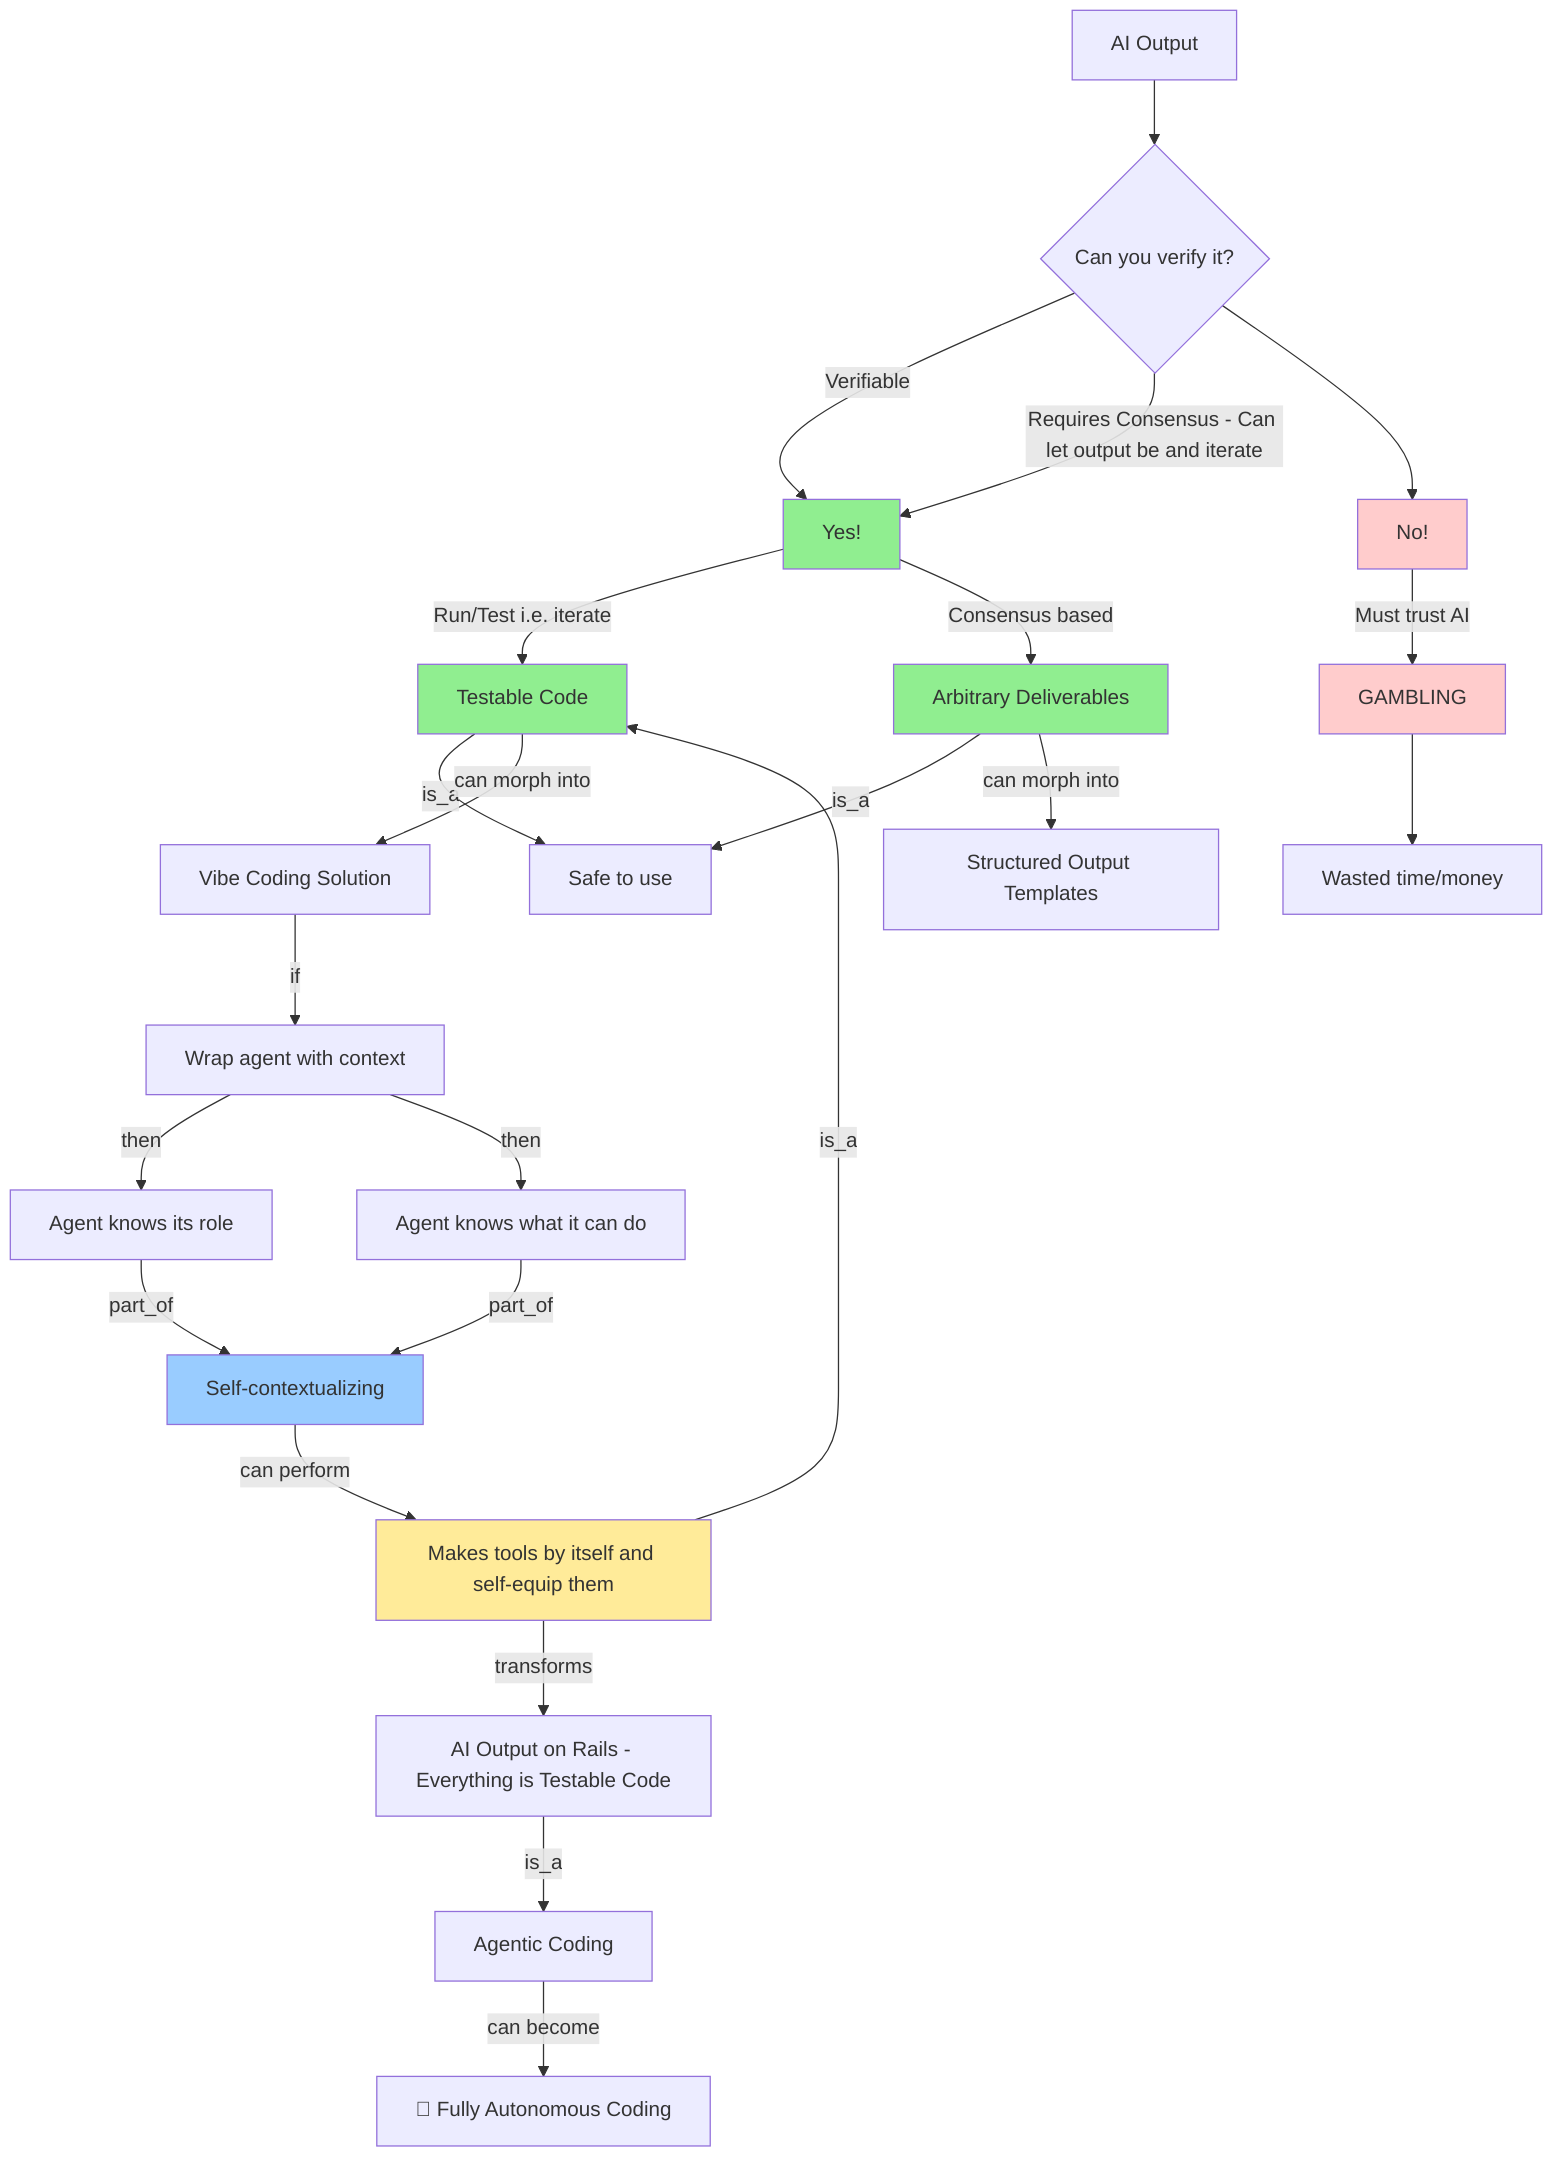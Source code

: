 flowchart TD
    A[AI Output] --> B{Can you verify it?}
    B -->|Verifiable| N[Yes!]
    N -->|Run/Test i.e. iterate| C[Testable Code]
    B -->|Requires Consensus - Can let output be and iterate| N
    N -->|Consensus based| D[Arbitrary Deliverables]
    B --> O[No!]
    O --> |Must trust AI| E[GAMBLING]
    
    C -->|is_a| F[Safe to use]
    D -->|is_a| F
    D -->|can morph into| S[Structured Output Templates]
    E --> G[Wasted time/money]
    
    H[Vibe Coding Solution] -->|if| I[Wrap agent with context]
    I -->|then| J[Agent knows its role]
    I -->|then| K[Agent knows what it can do]
    J -->|part_of| L[Self-contextualizing]
    K -->|part_of| L
    L -->|can perform| M[Makes tools by itself and self-equip them]
    M -->|is_a| C
    C -->|can morph into| H
    M -->|transforms| P[AI Output on Rails - Everything is Testable Code]
    P -->|is_a| Q[Agentic Coding]
    Q -->|can become| R[🏁 Fully Autonomous Coding]
    
    style C fill:#90EE90
    style D fill:#90EE90
    style E fill:#ffcccc
    style O fill:#ffcccc
    style N fill:#90EE90
    style M fill:#ffeb99
    style L fill:#99ccff